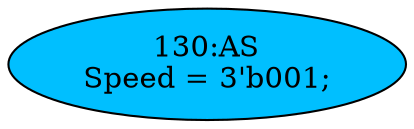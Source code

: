 strict digraph "" {
	node [label="\N"];
	"130:AS"	 [ast="<pyverilog.vparser.ast.Assign object at 0x7fdff6ff38d0>",
		def_var="['Speed']",
		fillcolor=deepskyblue,
		label="130:AS
Speed = 3'b001;",
		statements="[]",
		style=filled,
		typ=Assign,
		use_var="[]"];
}
